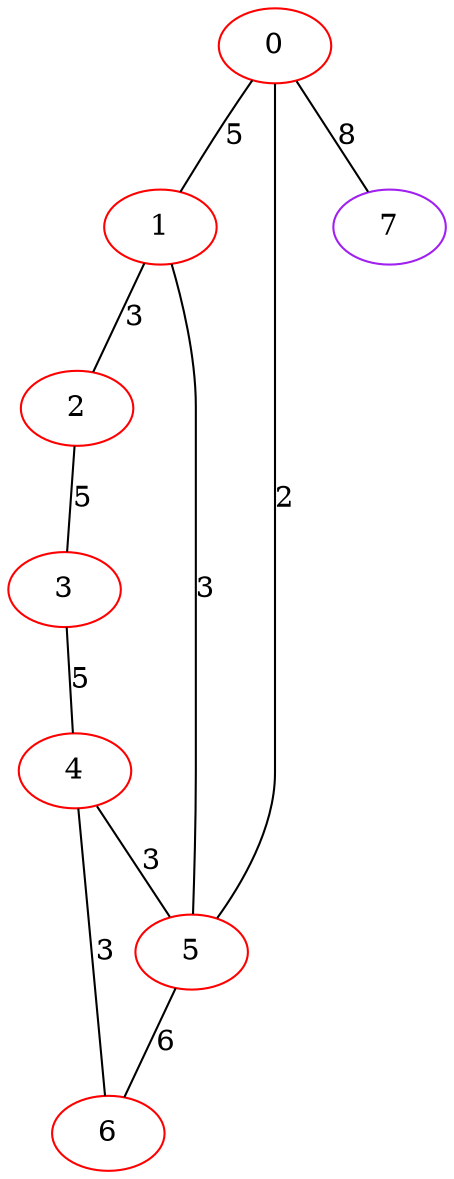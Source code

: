 graph "" {
0 [color=red, weight=1];
1 [color=red, weight=1];
2 [color=red, weight=1];
3 [color=red, weight=1];
4 [color=red, weight=1];
5 [color=red, weight=1];
6 [color=red, weight=1];
7 [color=purple, weight=4];
0 -- 1  [key=0, label=5];
0 -- 5  [key=0, label=2];
0 -- 7  [key=0, label=8];
1 -- 2  [key=0, label=3];
1 -- 5  [key=0, label=3];
2 -- 3  [key=0, label=5];
3 -- 4  [key=0, label=5];
4 -- 5  [key=0, label=3];
4 -- 6  [key=0, label=3];
5 -- 6  [key=0, label=6];
}
